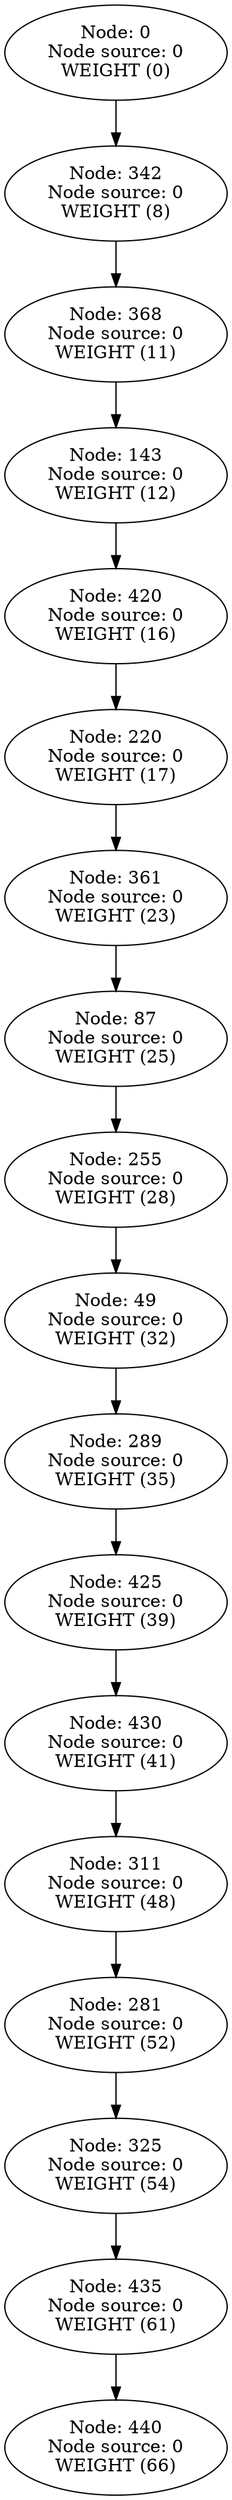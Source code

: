 digraph {
	440 [label="Node: 440
Node source: 0
WEIGHT (66)"]
	435 [label="Node: 435
Node source: 0
WEIGHT (61)"]
	325 [label="Node: 325
Node source: 0
WEIGHT (54)"]
	281 [label="Node: 281
Node source: 0
WEIGHT (52)"]
	311 [label="Node: 311
Node source: 0
WEIGHT (48)"]
	430 [label="Node: 430
Node source: 0
WEIGHT (41)"]
	425 [label="Node: 425
Node source: 0
WEIGHT (39)"]
	289 [label="Node: 289
Node source: 0
WEIGHT (35)"]
	49 [label="Node: 49
Node source: 0
WEIGHT (32)"]
	255 [label="Node: 255
Node source: 0
WEIGHT (28)"]
	87 [label="Node: 87
Node source: 0
WEIGHT (25)"]
	361 [label="Node: 361
Node source: 0
WEIGHT (23)"]
	220 [label="Node: 220
Node source: 0
WEIGHT (17)"]
	420 [label="Node: 420
Node source: 0
WEIGHT (16)"]
	143 [label="Node: 143
Node source: 0
WEIGHT (12)"]
	368 [label="Node: 368
Node source: 0
WEIGHT (11)"]
	342 [label="Node: 342
Node source: 0
WEIGHT (8)"]
	0 [label="Node: 0
Node source: 0
WEIGHT (0)"]
	435 -> 440
	325 -> 435
	281 -> 325
	311 -> 281
	430 -> 311
	425 -> 430
	289 -> 425
	49 -> 289
	255 -> 49
	87 -> 255
	361 -> 87
	220 -> 361
	420 -> 220
	143 -> 420
	368 -> 143
	342 -> 368
	0 -> 342
}

